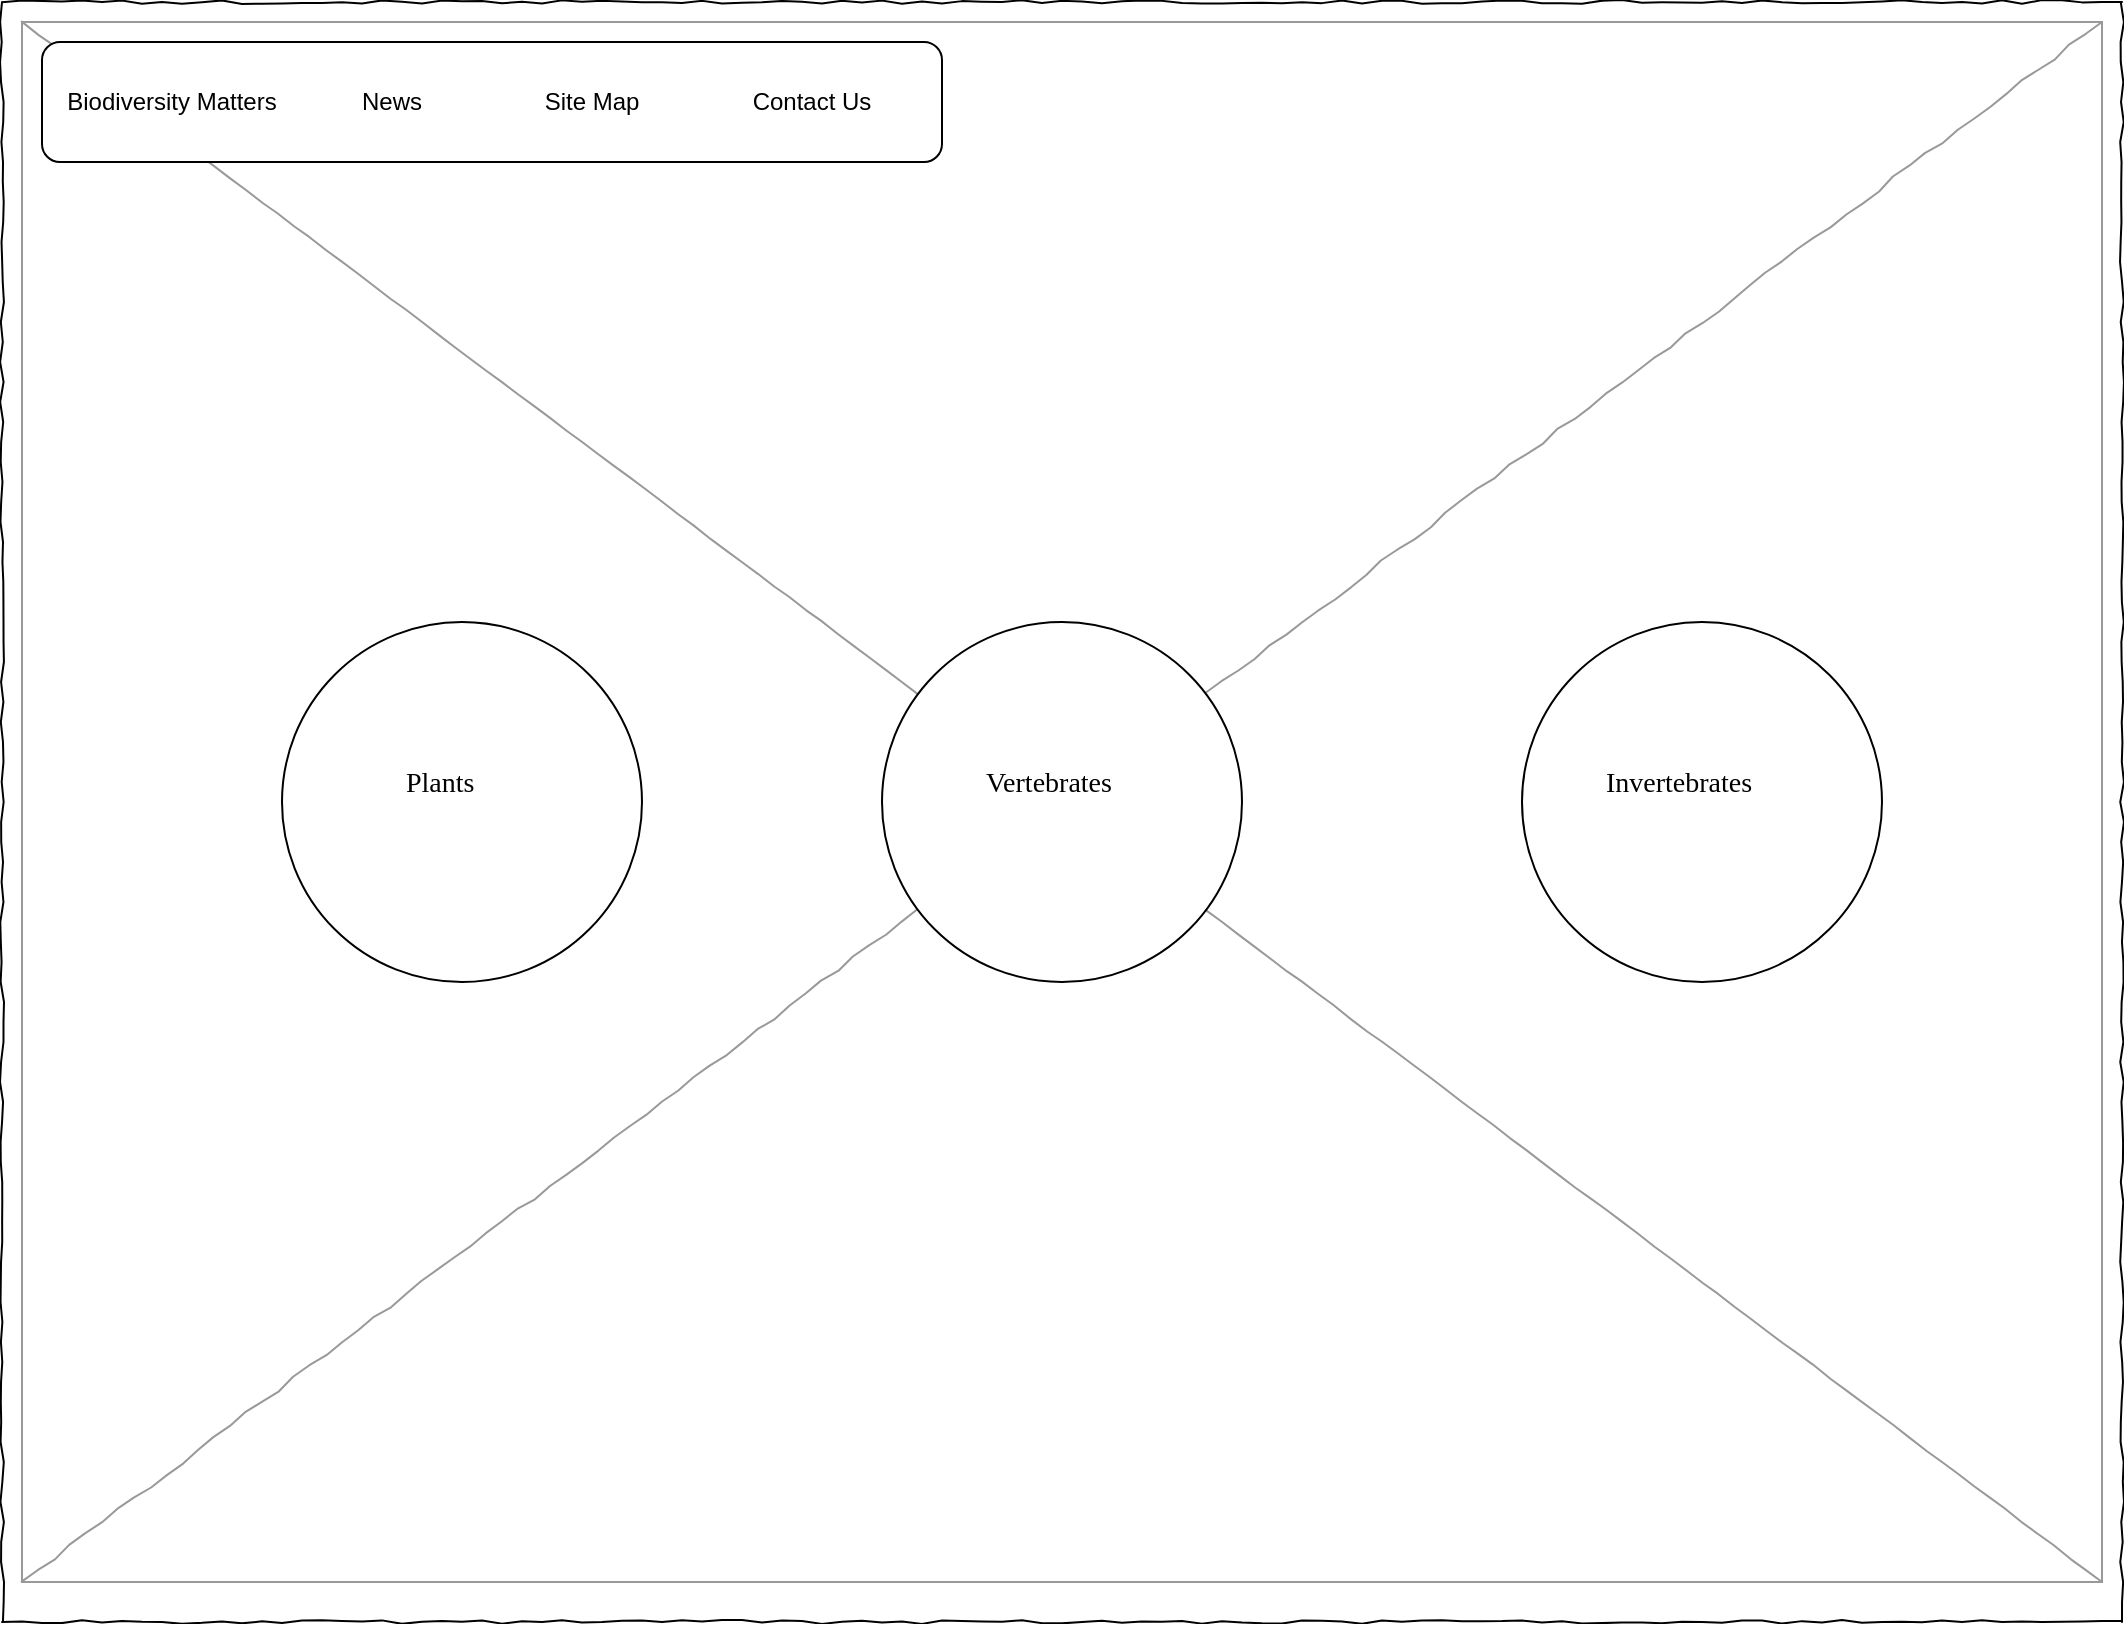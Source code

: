 <mxfile version="20.2.0" type="github" pages="7">
  <diagram name="Home" id="03018318-947c-dd8e-b7a3-06fadd420f32">
    <mxGraphModel dx="1363" dy="536" grid="1" gridSize="10" guides="1" tooltips="1" connect="1" arrows="1" fold="1" page="1" pageScale="1" pageWidth="1100" pageHeight="850" background="none" math="0" shadow="0">
      <root>
        <mxCell id="0" />
        <mxCell id="1" parent="0" />
        <mxCell id="677b7b8949515195-1" value="" style="whiteSpace=wrap;html=1;rounded=0;shadow=0;labelBackgroundColor=none;strokeColor=#000000;strokeWidth=1;fillColor=none;fontFamily=Verdana;fontSize=12;fontColor=#000000;align=center;comic=1;" parent="1" vertex="1">
          <mxGeometry x="20" y="20" width="1060" height="810" as="geometry" />
        </mxCell>
        <mxCell id="677b7b8949515195-16" value="" style="verticalLabelPosition=bottom;shadow=0;dashed=0;align=center;html=1;verticalAlign=top;strokeWidth=1;shape=mxgraph.mockup.graphics.simpleIcon;strokeColor=#999999;rounded=0;labelBackgroundColor=none;fontFamily=Verdana;fontSize=14;fontColor=#000000;comic=1;" parent="1" vertex="1">
          <mxGeometry x="30" y="30" width="1040" height="780" as="geometry" />
        </mxCell>
        <mxCell id="mzmMYwe42FAZlBr3h1_G-18" value="" style="ellipse;whiteSpace=wrap;html=1;aspect=fixed;" vertex="1" parent="1">
          <mxGeometry x="460" y="330" width="180" height="180" as="geometry" />
        </mxCell>
        <mxCell id="mzmMYwe42FAZlBr3h1_G-17" value="" style="ellipse;whiteSpace=wrap;html=1;aspect=fixed;" vertex="1" parent="1">
          <mxGeometry x="160" y="330" width="180" height="180" as="geometry" />
        </mxCell>
        <mxCell id="mzmMYwe42FAZlBr3h1_G-16" value="Plants" style="text;html=1;points=[];align=left;verticalAlign=top;spacingTop=-4;fontSize=14;fontFamily=Verdana" vertex="1" parent="1">
          <mxGeometry x="220" y="400" width="60" height="20" as="geometry" />
        </mxCell>
        <mxCell id="mzmMYwe42FAZlBr3h1_G-19" value="" style="ellipse;whiteSpace=wrap;html=1;aspect=fixed;" vertex="1" parent="1">
          <mxGeometry x="780" y="330" width="180" height="180" as="geometry" />
        </mxCell>
        <mxCell id="677b7b8949515195-11" value="Vertebrates" style="text;html=1;points=[];align=left;verticalAlign=top;spacingTop=-4;fontSize=14;fontFamily=Verdana" parent="1" vertex="1">
          <mxGeometry x="510" y="400" width="60" height="20" as="geometry" />
        </mxCell>
        <mxCell id="677b7b8949515195-12" value="Invertebrates" style="text;html=1;points=[];align=left;verticalAlign=top;spacingTop=-4;fontSize=14;fontFamily=Verdana" parent="1" vertex="1">
          <mxGeometry x="820" y="400" width="60" height="20" as="geometry" />
        </mxCell>
        <mxCell id="mzmMYwe42FAZlBr3h1_G-20" value="" style="rounded=1;whiteSpace=wrap;html=1;" vertex="1" parent="1">
          <mxGeometry x="40" y="40" width="450" height="60" as="geometry" />
        </mxCell>
        <mxCell id="mzmMYwe42FAZlBr3h1_G-21" value="Biodiversity Matters" style="text;html=1;strokeColor=none;fillColor=none;align=center;verticalAlign=middle;whiteSpace=wrap;rounded=0;" vertex="1" parent="1">
          <mxGeometry x="50" y="55" width="110" height="30" as="geometry" />
        </mxCell>
        <mxCell id="mzmMYwe42FAZlBr3h1_G-22" value="News&lt;span style=&quot;color: rgba(0, 0, 0, 0); font-family: monospace; font-size: 0px; text-align: start;&quot;&gt;%3CmxGraphModel%3E%3Croot%3E%3CmxCell%20id%3D%220%22%2F%3E%3CmxCell%20id%3D%221%22%20parent%3D%220%22%2F%3E%3CmxCell%20id%3D%222%22%20value%3D%22Biodiversity%20Matters%22%20style%3D%22text%3Bhtml%3D1%3BstrokeColor%3Dnone%3BfillColor%3Dnone%3Balign%3Dcenter%3BverticalAlign%3Dmiddle%3BwhiteSpace%3Dwrap%3Brounded%3D0%3B%22%20vertex%3D%221%22%20parent%3D%221%22%3E%3CmxGeometry%20x%3D%2250%22%20y%3D%2255%22%20width%3D%22110%22%20height%3D%2230%22%20as%3D%22geometry%22%2F%3E%3C%2FmxCell%3E%3C%2Froot%3E%3C%2FmxGraphModel%3E&lt;/span&gt;" style="text;html=1;strokeColor=none;fillColor=none;align=center;verticalAlign=middle;whiteSpace=wrap;rounded=0;" vertex="1" parent="1">
          <mxGeometry x="160" y="55" width="110" height="30" as="geometry" />
        </mxCell>
        <mxCell id="mzmMYwe42FAZlBr3h1_G-23" value="Site Map" style="text;html=1;strokeColor=none;fillColor=none;align=center;verticalAlign=middle;whiteSpace=wrap;rounded=0;" vertex="1" parent="1">
          <mxGeometry x="260" y="55" width="110" height="30" as="geometry" />
        </mxCell>
        <mxCell id="mzmMYwe42FAZlBr3h1_G-24" value="Contact Us" style="text;html=1;strokeColor=none;fillColor=none;align=center;verticalAlign=middle;whiteSpace=wrap;rounded=0;" vertex="1" parent="1">
          <mxGeometry x="370" y="55" width="110" height="30" as="geometry" />
        </mxCell>
      </root>
    </mxGraphModel>
  </diagram>
  <diagram name="News" id="NaCeNj_soQdYjCqJZ_FS">
    <mxGraphModel dx="1022" dy="402" grid="1" gridSize="10" guides="1" tooltips="1" connect="1" arrows="1" fold="1" page="1" pageScale="1" pageWidth="1100" pageHeight="850" background="none" math="0" shadow="0">
      <root>
        <mxCell id="Dqm3gOpLFE2L0CcS2aZB-0" />
        <mxCell id="Dqm3gOpLFE2L0CcS2aZB-1" parent="Dqm3gOpLFE2L0CcS2aZB-0" />
        <mxCell id="Dqm3gOpLFE2L0CcS2aZB-2" value="" style="whiteSpace=wrap;html=1;rounded=0;shadow=0;labelBackgroundColor=none;strokeColor=#000000;strokeWidth=1;fillColor=none;fontFamily=Verdana;fontSize=12;fontColor=#000000;align=center;comic=1;" vertex="1" parent="Dqm3gOpLFE2L0CcS2aZB-1">
          <mxGeometry x="20" y="20" width="1060" height="810" as="geometry" />
        </mxCell>
        <mxCell id="Dqm3gOpLFE2L0CcS2aZB-3" value="" style="verticalLabelPosition=bottom;shadow=0;dashed=0;align=center;html=1;verticalAlign=top;strokeWidth=1;shape=mxgraph.mockup.graphics.simpleIcon;strokeColor=#999999;rounded=0;labelBackgroundColor=none;fontFamily=Verdana;fontSize=14;fontColor=#000000;comic=1;" vertex="1" parent="Dqm3gOpLFE2L0CcS2aZB-1">
          <mxGeometry x="30" y="30" width="1040" height="780" as="geometry" />
        </mxCell>
        <mxCell id="Dqm3gOpLFE2L0CcS2aZB-10" value="" style="rounded=1;whiteSpace=wrap;html=1;" vertex="1" parent="Dqm3gOpLFE2L0CcS2aZB-1">
          <mxGeometry x="40" y="40" width="450" height="60" as="geometry" />
        </mxCell>
        <mxCell id="Dqm3gOpLFE2L0CcS2aZB-11" value="Biodiversity Matters" style="text;html=1;strokeColor=none;fillColor=none;align=center;verticalAlign=middle;whiteSpace=wrap;rounded=0;" vertex="1" parent="Dqm3gOpLFE2L0CcS2aZB-1">
          <mxGeometry x="50" y="55" width="110" height="30" as="geometry" />
        </mxCell>
        <mxCell id="Dqm3gOpLFE2L0CcS2aZB-12" value="News&lt;span style=&quot;color: rgba(0, 0, 0, 0); font-family: monospace; font-size: 0px; text-align: start;&quot;&gt;%3CmxGraphModel%3E%3Croot%3E%3CmxCell%20id%3D%220%22%2F%3E%3CmxCell%20id%3D%221%22%20parent%3D%220%22%2F%3E%3CmxCell%20id%3D%222%22%20value%3D%22Biodiversity%20Matters%22%20style%3D%22text%3Bhtml%3D1%3BstrokeColor%3Dnone%3BfillColor%3Dnone%3Balign%3Dcenter%3BverticalAlign%3Dmiddle%3BwhiteSpace%3Dwrap%3Brounded%3D0%3B%22%20vertex%3D%221%22%20parent%3D%221%22%3E%3CmxGeometry%20x%3D%2250%22%20y%3D%2255%22%20width%3D%22110%22%20height%3D%2230%22%20as%3D%22geometry%22%2F%3E%3C%2FmxCell%3E%3C%2Froot%3E%3C%2FmxGraphModel%3E&lt;/span&gt;" style="text;html=1;strokeColor=none;fillColor=none;align=center;verticalAlign=middle;whiteSpace=wrap;rounded=0;" vertex="1" parent="Dqm3gOpLFE2L0CcS2aZB-1">
          <mxGeometry x="160" y="55" width="110" height="30" as="geometry" />
        </mxCell>
        <mxCell id="Dqm3gOpLFE2L0CcS2aZB-13" value="Site Map" style="text;html=1;strokeColor=none;fillColor=none;align=center;verticalAlign=middle;whiteSpace=wrap;rounded=0;" vertex="1" parent="Dqm3gOpLFE2L0CcS2aZB-1">
          <mxGeometry x="260" y="55" width="110" height="30" as="geometry" />
        </mxCell>
        <mxCell id="Dqm3gOpLFE2L0CcS2aZB-14" value="Contact Us" style="text;html=1;strokeColor=none;fillColor=none;align=center;verticalAlign=middle;whiteSpace=wrap;rounded=0;" vertex="1" parent="Dqm3gOpLFE2L0CcS2aZB-1">
          <mxGeometry x="370" y="55" width="110" height="30" as="geometry" />
        </mxCell>
      </root>
    </mxGraphModel>
  </diagram>
  <diagram name="Site Map" id="Sj3BqStcoyhGxyxggr_j">
    <mxGraphModel dx="1022" dy="402" grid="1" gridSize="10" guides="1" tooltips="1" connect="1" arrows="1" fold="1" page="1" pageScale="1" pageWidth="1100" pageHeight="850" background="none" math="0" shadow="0">
      <root>
        <mxCell id="4xpGCujqDT7xqTdj1vIV-0" />
        <mxCell id="4xpGCujqDT7xqTdj1vIV-1" parent="4xpGCujqDT7xqTdj1vIV-0" />
        <mxCell id="4xpGCujqDT7xqTdj1vIV-2" value="" style="whiteSpace=wrap;html=1;rounded=0;shadow=0;labelBackgroundColor=none;strokeColor=#000000;strokeWidth=1;fillColor=none;fontFamily=Verdana;fontSize=12;fontColor=#000000;align=center;comic=1;" vertex="1" parent="4xpGCujqDT7xqTdj1vIV-1">
          <mxGeometry x="20" y="20" width="1060" height="810" as="geometry" />
        </mxCell>
        <mxCell id="4xpGCujqDT7xqTdj1vIV-3" value="" style="verticalLabelPosition=bottom;shadow=0;dashed=0;align=center;html=1;verticalAlign=top;strokeWidth=1;shape=mxgraph.mockup.graphics.simpleIcon;strokeColor=#999999;rounded=0;labelBackgroundColor=none;fontFamily=Verdana;fontSize=14;fontColor=#000000;comic=1;" vertex="1" parent="4xpGCujqDT7xqTdj1vIV-1">
          <mxGeometry x="30" y="30" width="1040" height="780" as="geometry" />
        </mxCell>
        <mxCell id="4xpGCujqDT7xqTdj1vIV-4" value="" style="rounded=1;whiteSpace=wrap;html=1;" vertex="1" parent="4xpGCujqDT7xqTdj1vIV-1">
          <mxGeometry x="40" y="40" width="450" height="60" as="geometry" />
        </mxCell>
        <mxCell id="4xpGCujqDT7xqTdj1vIV-5" value="Biodiversity Matters" style="text;html=1;strokeColor=none;fillColor=none;align=center;verticalAlign=middle;whiteSpace=wrap;rounded=0;" vertex="1" parent="4xpGCujqDT7xqTdj1vIV-1">
          <mxGeometry x="50" y="55" width="110" height="30" as="geometry" />
        </mxCell>
        <mxCell id="4xpGCujqDT7xqTdj1vIV-6" value="News&lt;span style=&quot;color: rgba(0, 0, 0, 0); font-family: monospace; font-size: 0px; text-align: start;&quot;&gt;%3CmxGraphModel%3E%3Croot%3E%3CmxCell%20id%3D%220%22%2F%3E%3CmxCell%20id%3D%221%22%20parent%3D%220%22%2F%3E%3CmxCell%20id%3D%222%22%20value%3D%22Biodiversity%20Matters%22%20style%3D%22text%3Bhtml%3D1%3BstrokeColor%3Dnone%3BfillColor%3Dnone%3Balign%3Dcenter%3BverticalAlign%3Dmiddle%3BwhiteSpace%3Dwrap%3Brounded%3D0%3B%22%20vertex%3D%221%22%20parent%3D%221%22%3E%3CmxGeometry%20x%3D%2250%22%20y%3D%2255%22%20width%3D%22110%22%20height%3D%2230%22%20as%3D%22geometry%22%2F%3E%3C%2FmxCell%3E%3C%2Froot%3E%3C%2FmxGraphModel%3E&lt;/span&gt;" style="text;html=1;strokeColor=none;fillColor=none;align=center;verticalAlign=middle;whiteSpace=wrap;rounded=0;" vertex="1" parent="4xpGCujqDT7xqTdj1vIV-1">
          <mxGeometry x="160" y="55" width="110" height="30" as="geometry" />
        </mxCell>
        <mxCell id="4xpGCujqDT7xqTdj1vIV-7" value="Site Map" style="text;html=1;strokeColor=none;fillColor=none;align=center;verticalAlign=middle;whiteSpace=wrap;rounded=0;" vertex="1" parent="4xpGCujqDT7xqTdj1vIV-1">
          <mxGeometry x="260" y="55" width="110" height="30" as="geometry" />
        </mxCell>
        <mxCell id="4xpGCujqDT7xqTdj1vIV-8" value="Contact Us" style="text;html=1;strokeColor=none;fillColor=none;align=center;verticalAlign=middle;whiteSpace=wrap;rounded=0;" vertex="1" parent="4xpGCujqDT7xqTdj1vIV-1">
          <mxGeometry x="370" y="55" width="110" height="30" as="geometry" />
        </mxCell>
      </root>
    </mxGraphModel>
  </diagram>
  <diagram name="Contact Us" id="yXzqRbEomawoQ_rlIEYe">
    <mxGraphModel dx="1022" dy="402" grid="1" gridSize="10" guides="1" tooltips="1" connect="1" arrows="1" fold="1" page="1" pageScale="1" pageWidth="1100" pageHeight="850" background="none" math="0" shadow="0">
      <root>
        <mxCell id="_JCc98MXYc5LmlTHdNtx-0" />
        <mxCell id="_JCc98MXYc5LmlTHdNtx-1" parent="_JCc98MXYc5LmlTHdNtx-0" />
        <mxCell id="_JCc98MXYc5LmlTHdNtx-2" value="" style="whiteSpace=wrap;html=1;rounded=0;shadow=0;labelBackgroundColor=none;strokeColor=#000000;strokeWidth=1;fillColor=none;fontFamily=Verdana;fontSize=12;fontColor=#000000;align=center;comic=1;" vertex="1" parent="_JCc98MXYc5LmlTHdNtx-1">
          <mxGeometry x="20" y="20" width="1060" height="810" as="geometry" />
        </mxCell>
        <mxCell id="_JCc98MXYc5LmlTHdNtx-3" value="" style="verticalLabelPosition=bottom;shadow=0;dashed=0;align=center;html=1;verticalAlign=top;strokeWidth=1;shape=mxgraph.mockup.graphics.simpleIcon;strokeColor=#999999;rounded=0;labelBackgroundColor=none;fontFamily=Verdana;fontSize=14;fontColor=#000000;comic=1;" vertex="1" parent="_JCc98MXYc5LmlTHdNtx-1">
          <mxGeometry x="30" y="30" width="1040" height="780" as="geometry" />
        </mxCell>
        <mxCell id="_JCc98MXYc5LmlTHdNtx-4" value="" style="rounded=1;whiteSpace=wrap;html=1;" vertex="1" parent="_JCc98MXYc5LmlTHdNtx-1">
          <mxGeometry x="40" y="40" width="450" height="60" as="geometry" />
        </mxCell>
        <mxCell id="_JCc98MXYc5LmlTHdNtx-5" value="Biodiversity Matters" style="text;html=1;strokeColor=none;fillColor=none;align=center;verticalAlign=middle;whiteSpace=wrap;rounded=0;" vertex="1" parent="_JCc98MXYc5LmlTHdNtx-1">
          <mxGeometry x="50" y="55" width="110" height="30" as="geometry" />
        </mxCell>
        <mxCell id="_JCc98MXYc5LmlTHdNtx-6" value="News&lt;span style=&quot;color: rgba(0, 0, 0, 0); font-family: monospace; font-size: 0px; text-align: start;&quot;&gt;%3CmxGraphModel%3E%3Croot%3E%3CmxCell%20id%3D%220%22%2F%3E%3CmxCell%20id%3D%221%22%20parent%3D%220%22%2F%3E%3CmxCell%20id%3D%222%22%20value%3D%22Biodiversity%20Matters%22%20style%3D%22text%3Bhtml%3D1%3BstrokeColor%3Dnone%3BfillColor%3Dnone%3Balign%3Dcenter%3BverticalAlign%3Dmiddle%3BwhiteSpace%3Dwrap%3Brounded%3D0%3B%22%20vertex%3D%221%22%20parent%3D%221%22%3E%3CmxGeometry%20x%3D%2250%22%20y%3D%2255%22%20width%3D%22110%22%20height%3D%2230%22%20as%3D%22geometry%22%2F%3E%3C%2FmxCell%3E%3C%2Froot%3E%3C%2FmxGraphModel%3E&lt;/span&gt;" style="text;html=1;strokeColor=none;fillColor=none;align=center;verticalAlign=middle;whiteSpace=wrap;rounded=0;" vertex="1" parent="_JCc98MXYc5LmlTHdNtx-1">
          <mxGeometry x="160" y="55" width="110" height="30" as="geometry" />
        </mxCell>
        <mxCell id="_JCc98MXYc5LmlTHdNtx-7" value="Site Map" style="text;html=1;strokeColor=none;fillColor=none;align=center;verticalAlign=middle;whiteSpace=wrap;rounded=0;" vertex="1" parent="_JCc98MXYc5LmlTHdNtx-1">
          <mxGeometry x="260" y="55" width="110" height="30" as="geometry" />
        </mxCell>
        <mxCell id="_JCc98MXYc5LmlTHdNtx-8" value="Contact Us" style="text;html=1;strokeColor=none;fillColor=none;align=center;verticalAlign=middle;whiteSpace=wrap;rounded=0;" vertex="1" parent="_JCc98MXYc5LmlTHdNtx-1">
          <mxGeometry x="370" y="55" width="110" height="30" as="geometry" />
        </mxCell>
        <mxCell id="SfuKrOWLcLPWGNrqYVww-0" value="From" style="strokeWidth=1;shadow=0;dashed=0;align=center;html=1;shape=mxgraph.mockup.forms.anchor;align=right;spacingRight=2;fontColor=#666666;" vertex="1" parent="_JCc98MXYc5LmlTHdNtx-1">
          <mxGeometry x="480" y="150" width="50" height="18" as="geometry" />
        </mxCell>
        <mxCell id="SfuKrOWLcLPWGNrqYVww-1" value="john@jgraph.com" style="strokeWidth=1;shadow=0;dashed=0;align=center;html=1;shape=mxgraph.mockup.forms.rrect;fillColor=#ffffff;rSize=0;fontColor=#666666;align=left;spacingLeft=3;strokeColor=#999999;" vertex="1" parent="_JCc98MXYc5LmlTHdNtx-1">
          <mxGeometry x="530" y="150" width="460" height="18" as="geometry" />
        </mxCell>
        <mxCell id="SfuKrOWLcLPWGNrqYVww-2" value="Subject" style="strokeWidth=1;shadow=0;dashed=0;align=center;html=1;shape=mxgraph.mockup.forms.anchor;align=right;spacingRight=2;fontColor=#666666;" vertex="1" parent="_JCc98MXYc5LmlTHdNtx-1">
          <mxGeometry x="480" y="185" width="50" height="18" as="geometry" />
        </mxCell>
        <mxCell id="SfuKrOWLcLPWGNrqYVww-3" value="Greeting" style="strokeWidth=1;shadow=0;dashed=0;align=center;html=1;shape=mxgraph.mockup.forms.rrect;fillColor=#ffffff;rSize=0;fontColor=#666666;align=left;spacingLeft=3;strokeColor=#999999;" vertex="1" parent="_JCc98MXYc5LmlTHdNtx-1">
          <mxGeometry x="530" y="185" width="460" height="18" as="geometry" />
        </mxCell>
        <mxCell id="SfuKrOWLcLPWGNrqYVww-4" value="To" style="strokeWidth=1;shadow=0;dashed=0;align=center;html=1;shape=mxgraph.mockup.forms.anchor;align=right;spacingRight=2;fontColor=#666666;" vertex="1" parent="_JCc98MXYc5LmlTHdNtx-1">
          <mxGeometry x="480" y="220" width="50" height="18" as="geometry" />
        </mxCell>
        <mxCell id="SfuKrOWLcLPWGNrqYVww-5" value="fred@jgraph.com" style="strokeWidth=1;shadow=0;dashed=0;align=center;html=1;shape=mxgraph.mockup.forms.rrect;fillColor=#ffffff;rSize=0;fontColor=#666666;align=left;spacingLeft=3;strokeColor=#999999;" vertex="1" parent="_JCc98MXYc5LmlTHdNtx-1">
          <mxGeometry x="530" y="220" width="460" height="18" as="geometry" />
        </mxCell>
        <mxCell id="SfuKrOWLcLPWGNrqYVww-10" value="Lorem ipsum dolor sit amet, consectetur adipisicing elit, sed do eiusmod tempor incididunt ut labore et dolore magna aliqua. Ut enim ad minim veniam, quis nostrud exercitation ullamco laboris nisi ut aliquip ex ea commodo consequat. Duis aute irure dolor in reprehenderit in voluptate velit esse cillum dolore eu fugiat nulla pariatur. Excepteur sint occaecat cupidatat non proident, sunt in culpa qui officia deserunt mollit anim id est laborum." style="strokeWidth=1;shadow=0;dashed=0;align=center;html=1;shape=mxgraph.mockup.forms.rrect;fillColor=#ffffff;rSize=0;fontColor=#666666;align=left;spacingLeft=3;strokeColor=#999999;verticalAlign=top;whiteSpace=wrap;" vertex="1" parent="_JCc98MXYc5LmlTHdNtx-1">
          <mxGeometry x="480" y="277.5" width="510" height="162.5" as="geometry" />
        </mxCell>
        <mxCell id="SfuKrOWLcLPWGNrqYVww-11" value="Submit" style="strokeWidth=1;shadow=0;dashed=0;align=center;html=1;shape=mxgraph.mockup.buttons.button;strokeColor=#666666;fontColor=#ffffff;mainText=;buttonStyle=round;fontSize=17;fontStyle=1;fillColor=#008cff;whiteSpace=wrap;" vertex="1" parent="_JCc98MXYc5LmlTHdNtx-1">
          <mxGeometry x="650" y="470" width="150" height="50" as="geometry" />
        </mxCell>
        <mxCell id="SfuKrOWLcLPWGNrqYVww-12" value="Contact Us" style="text;strokeColor=none;fillColor=none;html=1;fontSize=24;fontStyle=1;verticalAlign=middle;align=center;" vertex="1" parent="_JCc98MXYc5LmlTHdNtx-1">
          <mxGeometry x="170" y="126" width="150" height="42" as="geometry" />
        </mxCell>
        <mxCell id="SfuKrOWLcLPWGNrqYVww-13" value="It would be great to hear from you! Please use this form to get in touch or alternatively you can reach us on our social media channels." style="text;html=1;strokeColor=none;fillColor=none;align=center;verticalAlign=middle;whiteSpace=wrap;rounded=0;" vertex="1" parent="_JCc98MXYc5LmlTHdNtx-1">
          <mxGeometry x="60" y="203" width="370" height="30" as="geometry" />
        </mxCell>
        <mxCell id="SfuKrOWLcLPWGNrqYVww-14" value="" style="ellipse;whiteSpace=wrap;html=1;aspect=fixed;" vertex="1" parent="_JCc98MXYc5LmlTHdNtx-1">
          <mxGeometry x="70" y="290" width="80" height="80" as="geometry" />
        </mxCell>
        <mxCell id="SfuKrOWLcLPWGNrqYVww-15" value="" style="ellipse;whiteSpace=wrap;html=1;aspect=fixed;" vertex="1" parent="_JCc98MXYc5LmlTHdNtx-1">
          <mxGeometry x="205" y="290" width="80" height="80" as="geometry" />
        </mxCell>
        <mxCell id="SfuKrOWLcLPWGNrqYVww-16" value="" style="ellipse;whiteSpace=wrap;html=1;aspect=fixed;" vertex="1" parent="_JCc98MXYc5LmlTHdNtx-1">
          <mxGeometry x="340" y="290" width="80" height="80" as="geometry" />
        </mxCell>
      </root>
    </mxGraphModel>
  </diagram>
  <diagram name="Plants" id="r8zXRz-kTgy1GxKydC7R">
    <mxGraphModel dx="2555" dy="1005" grid="1" gridSize="10" guides="1" tooltips="1" connect="1" arrows="1" fold="1" page="1" pageScale="1" pageWidth="1100" pageHeight="850" background="none" math="0" shadow="0">
      <root>
        <mxCell id="_4m7qrwshm9076J29Ym6-0" />
        <mxCell id="_4m7qrwshm9076J29Ym6-1" parent="_4m7qrwshm9076J29Ym6-0" />
        <mxCell id="_4m7qrwshm9076J29Ym6-2" value="" style="whiteSpace=wrap;html=1;rounded=0;shadow=0;labelBackgroundColor=none;strokeColor=#000000;strokeWidth=1;fillColor=none;fontFamily=Verdana;fontSize=12;fontColor=#000000;align=center;comic=1;" vertex="1" parent="_4m7qrwshm9076J29Ym6-1">
          <mxGeometry x="20" y="20" width="1060" height="810" as="geometry" />
        </mxCell>
        <mxCell id="_4m7qrwshm9076J29Ym6-3" value="" style="verticalLabelPosition=bottom;shadow=0;dashed=0;align=center;html=1;verticalAlign=top;strokeWidth=1;shape=mxgraph.mockup.graphics.simpleIcon;strokeColor=#999999;rounded=0;labelBackgroundColor=none;fontFamily=Verdana;fontSize=14;fontColor=#000000;comic=1;" vertex="1" parent="_4m7qrwshm9076J29Ym6-1">
          <mxGeometry x="30" y="30" width="1040" height="780" as="geometry" />
        </mxCell>
        <mxCell id="_4m7qrwshm9076J29Ym6-4" value="" style="rounded=1;whiteSpace=wrap;html=1;" vertex="1" parent="_4m7qrwshm9076J29Ym6-1">
          <mxGeometry x="40" y="40" width="450" height="60" as="geometry" />
        </mxCell>
        <mxCell id="_4m7qrwshm9076J29Ym6-5" value="Biodiversity Matters" style="text;html=1;strokeColor=none;fillColor=none;align=center;verticalAlign=middle;whiteSpace=wrap;rounded=0;" vertex="1" parent="_4m7qrwshm9076J29Ym6-1">
          <mxGeometry x="50" y="55" width="110" height="30" as="geometry" />
        </mxCell>
        <mxCell id="_4m7qrwshm9076J29Ym6-6" value="News&lt;span style=&quot;color: rgba(0, 0, 0, 0); font-family: monospace; font-size: 0px; text-align: start;&quot;&gt;%3CmxGraphModel%3E%3Croot%3E%3CmxCell%20id%3D%220%22%2F%3E%3CmxCell%20id%3D%221%22%20parent%3D%220%22%2F%3E%3CmxCell%20id%3D%222%22%20value%3D%22Biodiversity%20Matters%22%20style%3D%22text%3Bhtml%3D1%3BstrokeColor%3Dnone%3BfillColor%3Dnone%3Balign%3Dcenter%3BverticalAlign%3Dmiddle%3BwhiteSpace%3Dwrap%3Brounded%3D0%3B%22%20vertex%3D%221%22%20parent%3D%221%22%3E%3CmxGeometry%20x%3D%2250%22%20y%3D%2255%22%20width%3D%22110%22%20height%3D%2230%22%20as%3D%22geometry%22%2F%3E%3C%2FmxCell%3E%3C%2Froot%3E%3C%2FmxGraphModel%3E&lt;/span&gt;" style="text;html=1;strokeColor=none;fillColor=none;align=center;verticalAlign=middle;whiteSpace=wrap;rounded=0;" vertex="1" parent="_4m7qrwshm9076J29Ym6-1">
          <mxGeometry x="160" y="55" width="110" height="30" as="geometry" />
        </mxCell>
        <mxCell id="_4m7qrwshm9076J29Ym6-7" value="Site Map" style="text;html=1;strokeColor=none;fillColor=none;align=center;verticalAlign=middle;whiteSpace=wrap;rounded=0;" vertex="1" parent="_4m7qrwshm9076J29Ym6-1">
          <mxGeometry x="260" y="55" width="110" height="30" as="geometry" />
        </mxCell>
        <mxCell id="_4m7qrwshm9076J29Ym6-8" value="Contact Us" style="text;html=1;strokeColor=none;fillColor=none;align=center;verticalAlign=middle;whiteSpace=wrap;rounded=0;" vertex="1" parent="_4m7qrwshm9076J29Ym6-1">
          <mxGeometry x="370" y="55" width="110" height="30" as="geometry" />
        </mxCell>
      </root>
    </mxGraphModel>
  </diagram>
  <diagram name="Vertebrates" id="9uL37GGGpJgcRG7kvPZ-">
    <mxGraphModel dx="1022" dy="402" grid="1" gridSize="10" guides="1" tooltips="1" connect="1" arrows="1" fold="1" page="1" pageScale="1" pageWidth="1100" pageHeight="850" background="none" math="0" shadow="0">
      <root>
        <mxCell id="W2F7rhmdBvA8T_19YJpf-0" />
        <mxCell id="W2F7rhmdBvA8T_19YJpf-1" parent="W2F7rhmdBvA8T_19YJpf-0" />
        <mxCell id="W2F7rhmdBvA8T_19YJpf-2" value="" style="whiteSpace=wrap;html=1;rounded=0;shadow=0;labelBackgroundColor=none;strokeColor=#000000;strokeWidth=1;fillColor=none;fontFamily=Verdana;fontSize=12;fontColor=#000000;align=center;comic=1;" vertex="1" parent="W2F7rhmdBvA8T_19YJpf-1">
          <mxGeometry x="20" y="20" width="1060" height="810" as="geometry" />
        </mxCell>
        <mxCell id="W2F7rhmdBvA8T_19YJpf-3" value="" style="verticalLabelPosition=bottom;shadow=0;dashed=0;align=center;html=1;verticalAlign=top;strokeWidth=1;shape=mxgraph.mockup.graphics.simpleIcon;strokeColor=#999999;rounded=0;labelBackgroundColor=none;fontFamily=Verdana;fontSize=14;fontColor=#000000;comic=1;" vertex="1" parent="W2F7rhmdBvA8T_19YJpf-1">
          <mxGeometry x="30" y="30" width="1040" height="780" as="geometry" />
        </mxCell>
        <mxCell id="W2F7rhmdBvA8T_19YJpf-4" value="" style="rounded=1;whiteSpace=wrap;html=1;" vertex="1" parent="W2F7rhmdBvA8T_19YJpf-1">
          <mxGeometry x="40" y="40" width="450" height="60" as="geometry" />
        </mxCell>
        <mxCell id="W2F7rhmdBvA8T_19YJpf-5" value="Biodiversity Matters" style="text;html=1;strokeColor=none;fillColor=none;align=center;verticalAlign=middle;whiteSpace=wrap;rounded=0;" vertex="1" parent="W2F7rhmdBvA8T_19YJpf-1">
          <mxGeometry x="50" y="55" width="110" height="30" as="geometry" />
        </mxCell>
        <mxCell id="W2F7rhmdBvA8T_19YJpf-6" value="News&lt;span style=&quot;color: rgba(0, 0, 0, 0); font-family: monospace; font-size: 0px; text-align: start;&quot;&gt;%3CmxGraphModel%3E%3Croot%3E%3CmxCell%20id%3D%220%22%2F%3E%3CmxCell%20id%3D%221%22%20parent%3D%220%22%2F%3E%3CmxCell%20id%3D%222%22%20value%3D%22Biodiversity%20Matters%22%20style%3D%22text%3Bhtml%3D1%3BstrokeColor%3Dnone%3BfillColor%3Dnone%3Balign%3Dcenter%3BverticalAlign%3Dmiddle%3BwhiteSpace%3Dwrap%3Brounded%3D0%3B%22%20vertex%3D%221%22%20parent%3D%221%22%3E%3CmxGeometry%20x%3D%2250%22%20y%3D%2255%22%20width%3D%22110%22%20height%3D%2230%22%20as%3D%22geometry%22%2F%3E%3C%2FmxCell%3E%3C%2Froot%3E%3C%2FmxGraphModel%3E&lt;/span&gt;" style="text;html=1;strokeColor=none;fillColor=none;align=center;verticalAlign=middle;whiteSpace=wrap;rounded=0;" vertex="1" parent="W2F7rhmdBvA8T_19YJpf-1">
          <mxGeometry x="160" y="55" width="110" height="30" as="geometry" />
        </mxCell>
        <mxCell id="W2F7rhmdBvA8T_19YJpf-7" value="Site Map" style="text;html=1;strokeColor=none;fillColor=none;align=center;verticalAlign=middle;whiteSpace=wrap;rounded=0;" vertex="1" parent="W2F7rhmdBvA8T_19YJpf-1">
          <mxGeometry x="260" y="55" width="110" height="30" as="geometry" />
        </mxCell>
        <mxCell id="W2F7rhmdBvA8T_19YJpf-8" value="Contact Us" style="text;html=1;strokeColor=none;fillColor=none;align=center;verticalAlign=middle;whiteSpace=wrap;rounded=0;" vertex="1" parent="W2F7rhmdBvA8T_19YJpf-1">
          <mxGeometry x="370" y="55" width="110" height="30" as="geometry" />
        </mxCell>
      </root>
    </mxGraphModel>
  </diagram>
  <diagram name="Invertebrates" id="cbTbH6Rm87zgtqgdIzyQ">
    <mxGraphModel dx="1022" dy="402" grid="1" gridSize="10" guides="1" tooltips="1" connect="1" arrows="1" fold="1" page="1" pageScale="1" pageWidth="1100" pageHeight="850" background="none" math="0" shadow="0">
      <root>
        <mxCell id="XDGMzhkfLGXI9rBzBVZn-0" />
        <mxCell id="XDGMzhkfLGXI9rBzBVZn-1" parent="XDGMzhkfLGXI9rBzBVZn-0" />
        <mxCell id="XDGMzhkfLGXI9rBzBVZn-2" value="" style="whiteSpace=wrap;html=1;rounded=0;shadow=0;labelBackgroundColor=none;strokeColor=#000000;strokeWidth=1;fillColor=none;fontFamily=Verdana;fontSize=12;fontColor=#000000;align=center;comic=1;" vertex="1" parent="XDGMzhkfLGXI9rBzBVZn-1">
          <mxGeometry x="20" y="20" width="1060" height="810" as="geometry" />
        </mxCell>
        <mxCell id="XDGMzhkfLGXI9rBzBVZn-3" value="" style="verticalLabelPosition=bottom;shadow=0;dashed=0;align=center;html=1;verticalAlign=top;strokeWidth=1;shape=mxgraph.mockup.graphics.simpleIcon;strokeColor=#999999;rounded=0;labelBackgroundColor=none;fontFamily=Verdana;fontSize=14;fontColor=#000000;comic=1;" vertex="1" parent="XDGMzhkfLGXI9rBzBVZn-1">
          <mxGeometry x="30" y="30" width="1040" height="780" as="geometry" />
        </mxCell>
        <mxCell id="XDGMzhkfLGXI9rBzBVZn-4" value="" style="rounded=1;whiteSpace=wrap;html=1;" vertex="1" parent="XDGMzhkfLGXI9rBzBVZn-1">
          <mxGeometry x="40" y="40" width="450" height="60" as="geometry" />
        </mxCell>
        <mxCell id="XDGMzhkfLGXI9rBzBVZn-5" value="Biodiversity Matters" style="text;html=1;strokeColor=none;fillColor=none;align=center;verticalAlign=middle;whiteSpace=wrap;rounded=0;" vertex="1" parent="XDGMzhkfLGXI9rBzBVZn-1">
          <mxGeometry x="50" y="55" width="110" height="30" as="geometry" />
        </mxCell>
        <mxCell id="XDGMzhkfLGXI9rBzBVZn-6" value="News&lt;span style=&quot;color: rgba(0, 0, 0, 0); font-family: monospace; font-size: 0px; text-align: start;&quot;&gt;%3CmxGraphModel%3E%3Croot%3E%3CmxCell%20id%3D%220%22%2F%3E%3CmxCell%20id%3D%221%22%20parent%3D%220%22%2F%3E%3CmxCell%20id%3D%222%22%20value%3D%22Biodiversity%20Matters%22%20style%3D%22text%3Bhtml%3D1%3BstrokeColor%3Dnone%3BfillColor%3Dnone%3Balign%3Dcenter%3BverticalAlign%3Dmiddle%3BwhiteSpace%3Dwrap%3Brounded%3D0%3B%22%20vertex%3D%221%22%20parent%3D%221%22%3E%3CmxGeometry%20x%3D%2250%22%20y%3D%2255%22%20width%3D%22110%22%20height%3D%2230%22%20as%3D%22geometry%22%2F%3E%3C%2FmxCell%3E%3C%2Froot%3E%3C%2FmxGraphModel%3E&lt;/span&gt;" style="text;html=1;strokeColor=none;fillColor=none;align=center;verticalAlign=middle;whiteSpace=wrap;rounded=0;" vertex="1" parent="XDGMzhkfLGXI9rBzBVZn-1">
          <mxGeometry x="160" y="55" width="110" height="30" as="geometry" />
        </mxCell>
        <mxCell id="XDGMzhkfLGXI9rBzBVZn-7" value="Site Map" style="text;html=1;strokeColor=none;fillColor=none;align=center;verticalAlign=middle;whiteSpace=wrap;rounded=0;" vertex="1" parent="XDGMzhkfLGXI9rBzBVZn-1">
          <mxGeometry x="260" y="55" width="110" height="30" as="geometry" />
        </mxCell>
        <mxCell id="XDGMzhkfLGXI9rBzBVZn-8" value="Contact Us" style="text;html=1;strokeColor=none;fillColor=none;align=center;verticalAlign=middle;whiteSpace=wrap;rounded=0;" vertex="1" parent="XDGMzhkfLGXI9rBzBVZn-1">
          <mxGeometry x="370" y="55" width="110" height="30" as="geometry" />
        </mxCell>
      </root>
    </mxGraphModel>
  </diagram>
</mxfile>
